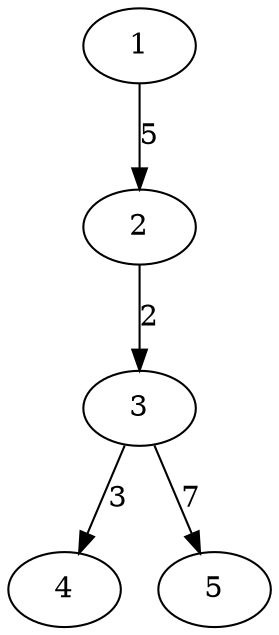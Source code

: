 digraph G {
      3 -> 4 [label="3"];
      3 -> 5 [label="7"];
      2 -> 3 [label="2"];
      1 -> 2 [label="5"];
}
